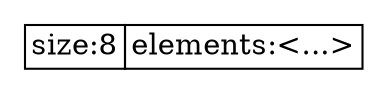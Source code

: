 digraph G {
  rankdir = LR;
  node [shape=plaintext];
  edge [arrowhead=vee];

  n0 [label=<
    <TABLE BORDER="0" CELLBORDER="1" CELLSPACING="0" TOOLTIP="Foo" HREF="#">
      <TR><TD>size:8</TD><TD>elements:&lt;...&gt;</TD></TR>
    </TABLE>
  >];

}